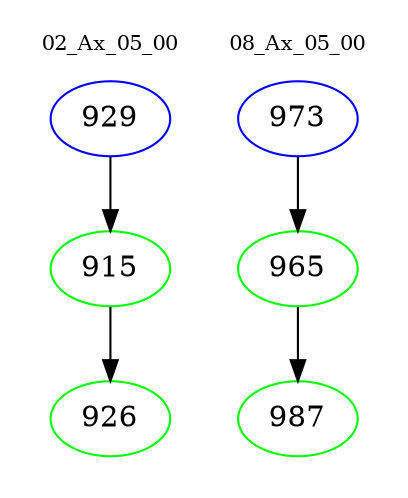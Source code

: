 digraph{
subgraph cluster_0 {
color = white
label = "02_Ax_05_00";
fontsize=10;
T0_929 [label="929", color="blue"]
T0_929 -> T0_915 [color="black"]
T0_915 [label="915", color="green"]
T0_915 -> T0_926 [color="black"]
T0_926 [label="926", color="green"]
}
subgraph cluster_1 {
color = white
label = "08_Ax_05_00";
fontsize=10;
T1_973 [label="973", color="blue"]
T1_973 -> T1_965 [color="black"]
T1_965 [label="965", color="green"]
T1_965 -> T1_987 [color="black"]
T1_987 [label="987", color="green"]
}
}
